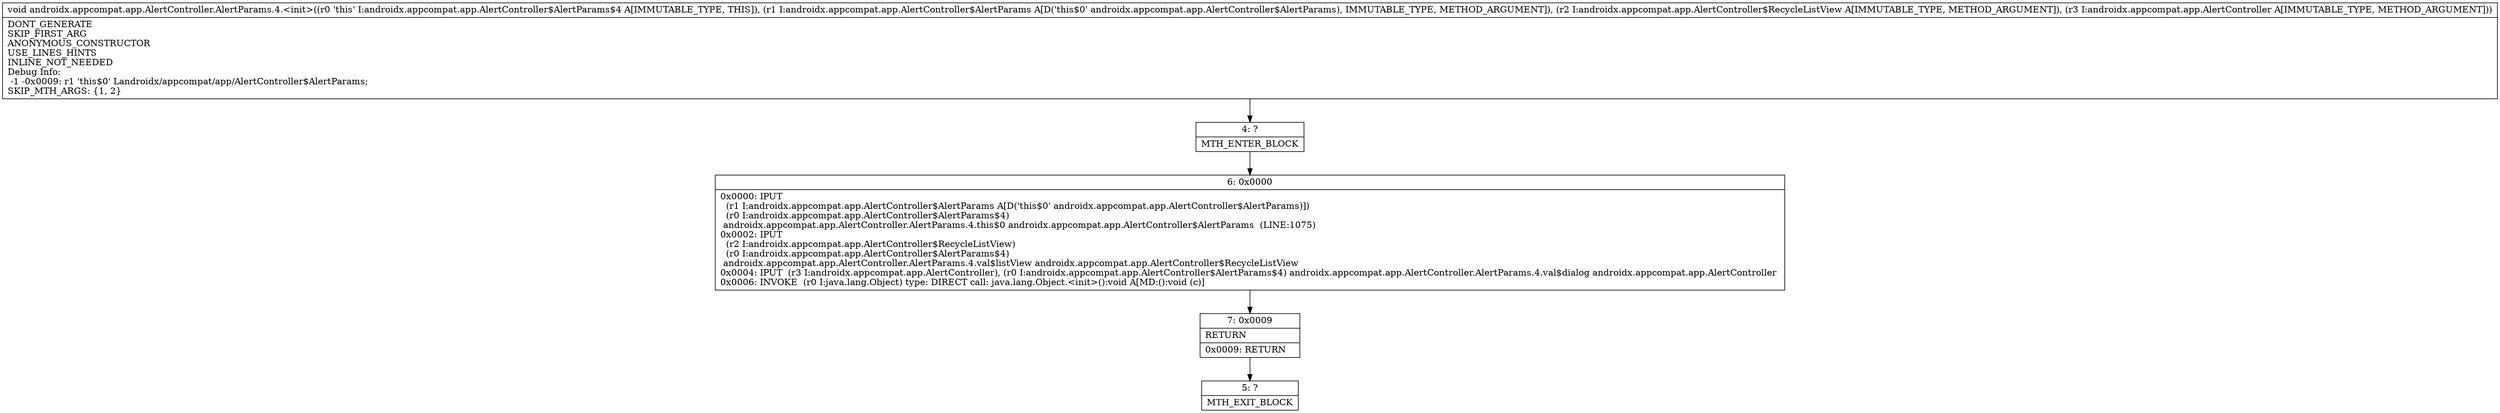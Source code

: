 digraph "CFG forandroidx.appcompat.app.AlertController.AlertParams.4.\<init\>(Landroidx\/appcompat\/app\/AlertController$AlertParams;Landroidx\/appcompat\/app\/AlertController$RecycleListView;Landroidx\/appcompat\/app\/AlertController;)V" {
Node_4 [shape=record,label="{4\:\ ?|MTH_ENTER_BLOCK\l}"];
Node_6 [shape=record,label="{6\:\ 0x0000|0x0000: IPUT  \l  (r1 I:androidx.appcompat.app.AlertController$AlertParams A[D('this$0' androidx.appcompat.app.AlertController$AlertParams)])\l  (r0 I:androidx.appcompat.app.AlertController$AlertParams$4)\l androidx.appcompat.app.AlertController.AlertParams.4.this$0 androidx.appcompat.app.AlertController$AlertParams  (LINE:1075)\l0x0002: IPUT  \l  (r2 I:androidx.appcompat.app.AlertController$RecycleListView)\l  (r0 I:androidx.appcompat.app.AlertController$AlertParams$4)\l androidx.appcompat.app.AlertController.AlertParams.4.val$listView androidx.appcompat.app.AlertController$RecycleListView \l0x0004: IPUT  (r3 I:androidx.appcompat.app.AlertController), (r0 I:androidx.appcompat.app.AlertController$AlertParams$4) androidx.appcompat.app.AlertController.AlertParams.4.val$dialog androidx.appcompat.app.AlertController \l0x0006: INVOKE  (r0 I:java.lang.Object) type: DIRECT call: java.lang.Object.\<init\>():void A[MD:():void (c)]\l}"];
Node_7 [shape=record,label="{7\:\ 0x0009|RETURN\l|0x0009: RETURN   \l}"];
Node_5 [shape=record,label="{5\:\ ?|MTH_EXIT_BLOCK\l}"];
MethodNode[shape=record,label="{void androidx.appcompat.app.AlertController.AlertParams.4.\<init\>((r0 'this' I:androidx.appcompat.app.AlertController$AlertParams$4 A[IMMUTABLE_TYPE, THIS]), (r1 I:androidx.appcompat.app.AlertController$AlertParams A[D('this$0' androidx.appcompat.app.AlertController$AlertParams), IMMUTABLE_TYPE, METHOD_ARGUMENT]), (r2 I:androidx.appcompat.app.AlertController$RecycleListView A[IMMUTABLE_TYPE, METHOD_ARGUMENT]), (r3 I:androidx.appcompat.app.AlertController A[IMMUTABLE_TYPE, METHOD_ARGUMENT]))  | DONT_GENERATE\lSKIP_FIRST_ARG\lANONYMOUS_CONSTRUCTOR\lUSE_LINES_HINTS\lINLINE_NOT_NEEDED\lDebug Info:\l  \-1 \-0x0009: r1 'this$0' Landroidx\/appcompat\/app\/AlertController$AlertParams;\lSKIP_MTH_ARGS: \{1, 2\}\l}"];
MethodNode -> Node_4;Node_4 -> Node_6;
Node_6 -> Node_7;
Node_7 -> Node_5;
}

